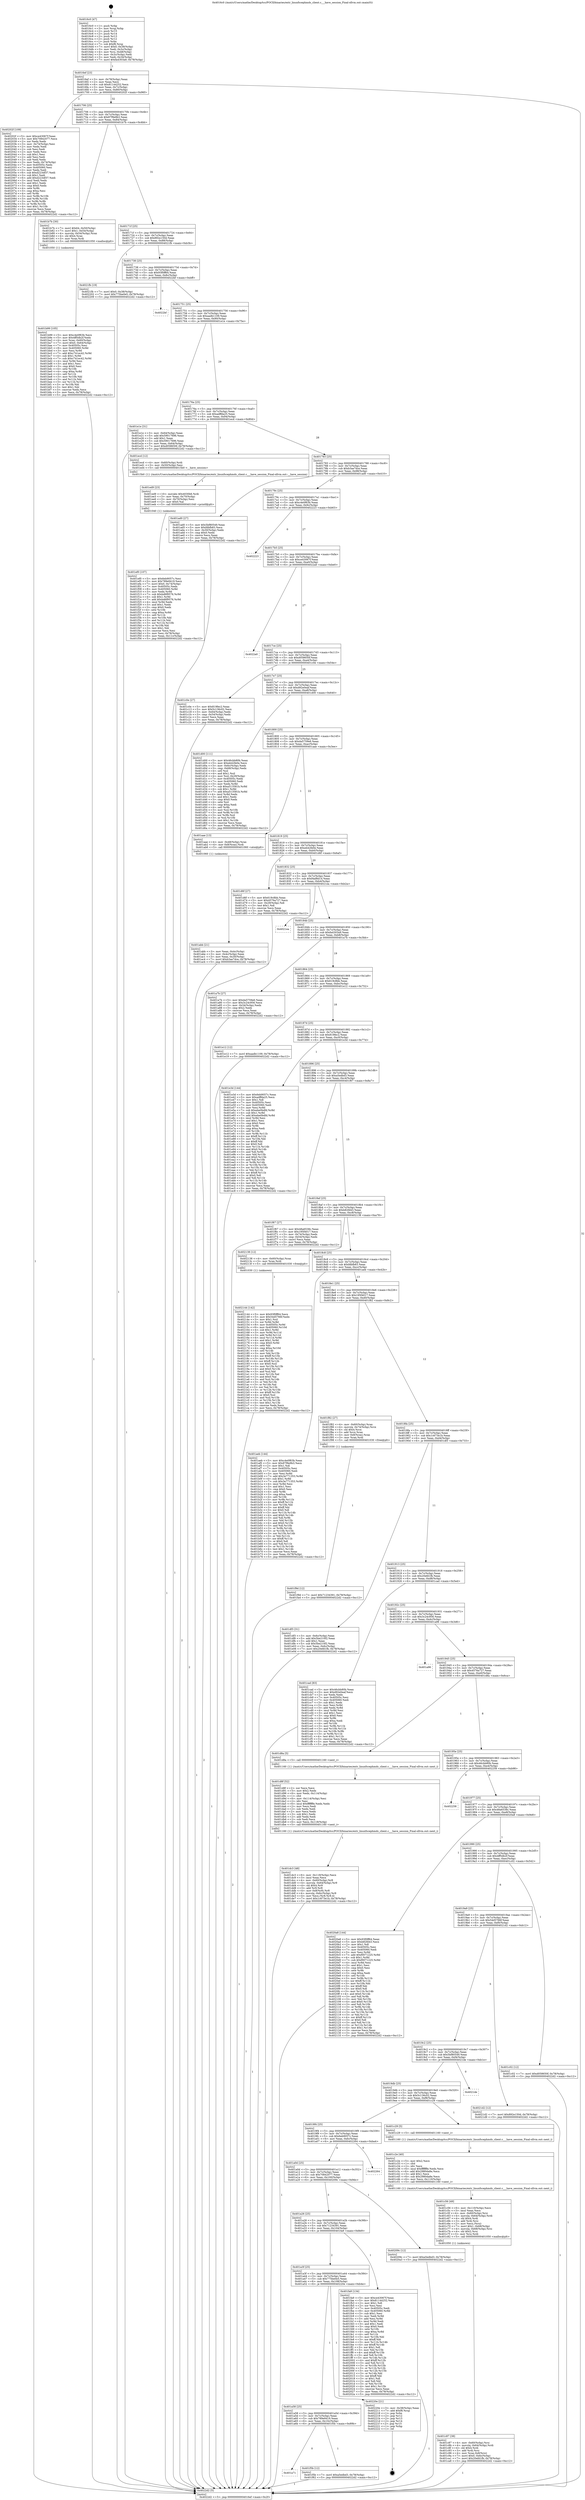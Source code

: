 digraph "0x4016c0" {
  label = "0x4016c0 (/mnt/c/Users/mathe/Desktop/tcc/POCII/binaries/extr_linuxfscephmds_client.c___have_session_Final-ollvm.out::main(0))"
  labelloc = "t"
  node[shape=record]

  Entry [label="",width=0.3,height=0.3,shape=circle,fillcolor=black,style=filled]
  "0x4016ef" [label="{
     0x4016ef [23]\l
     | [instrs]\l
     &nbsp;&nbsp;0x4016ef \<+3\>: mov -0x78(%rbp),%eax\l
     &nbsp;&nbsp;0x4016f2 \<+2\>: mov %eax,%ecx\l
     &nbsp;&nbsp;0x4016f4 \<+6\>: sub $0x81144252,%ecx\l
     &nbsp;&nbsp;0x4016fa \<+3\>: mov %eax,-0x7c(%rbp)\l
     &nbsp;&nbsp;0x4016fd \<+3\>: mov %ecx,-0x80(%rbp)\l
     &nbsp;&nbsp;0x401700 \<+6\>: je 000000000040202f \<main+0x96f\>\l
  }"]
  "0x40202f" [label="{
     0x40202f [109]\l
     | [instrs]\l
     &nbsp;&nbsp;0x40202f \<+5\>: mov $0xce43067f,%eax\l
     &nbsp;&nbsp;0x402034 \<+5\>: mov $0x70842077,%ecx\l
     &nbsp;&nbsp;0x402039 \<+2\>: xor %edx,%edx\l
     &nbsp;&nbsp;0x40203b \<+3\>: mov -0x74(%rbp),%esi\l
     &nbsp;&nbsp;0x40203e \<+2\>: mov %edx,%edi\l
     &nbsp;&nbsp;0x402040 \<+2\>: sub %esi,%edi\l
     &nbsp;&nbsp;0x402042 \<+2\>: mov %edx,%esi\l
     &nbsp;&nbsp;0x402044 \<+3\>: sub $0x1,%esi\l
     &nbsp;&nbsp;0x402047 \<+2\>: add %esi,%edi\l
     &nbsp;&nbsp;0x402049 \<+2\>: sub %edi,%edx\l
     &nbsp;&nbsp;0x40204b \<+3\>: mov %edx,-0x74(%rbp)\l
     &nbsp;&nbsp;0x40204e \<+7\>: mov 0x40505c,%edx\l
     &nbsp;&nbsp;0x402055 \<+7\>: mov 0x405060,%esi\l
     &nbsp;&nbsp;0x40205c \<+2\>: mov %edx,%edi\l
     &nbsp;&nbsp;0x40205e \<+6\>: sub $0xd223df37,%edi\l
     &nbsp;&nbsp;0x402064 \<+3\>: sub $0x1,%edi\l
     &nbsp;&nbsp;0x402067 \<+6\>: add $0xd223df37,%edi\l
     &nbsp;&nbsp;0x40206d \<+3\>: imul %edi,%edx\l
     &nbsp;&nbsp;0x402070 \<+3\>: and $0x1,%edx\l
     &nbsp;&nbsp;0x402073 \<+3\>: cmp $0x0,%edx\l
     &nbsp;&nbsp;0x402076 \<+4\>: sete %r8b\l
     &nbsp;&nbsp;0x40207a \<+3\>: cmp $0xa,%esi\l
     &nbsp;&nbsp;0x40207d \<+4\>: setl %r9b\l
     &nbsp;&nbsp;0x402081 \<+3\>: mov %r8b,%r10b\l
     &nbsp;&nbsp;0x402084 \<+3\>: and %r9b,%r10b\l
     &nbsp;&nbsp;0x402087 \<+3\>: xor %r9b,%r8b\l
     &nbsp;&nbsp;0x40208a \<+3\>: or %r8b,%r10b\l
     &nbsp;&nbsp;0x40208d \<+4\>: test $0x1,%r10b\l
     &nbsp;&nbsp;0x402091 \<+3\>: cmovne %ecx,%eax\l
     &nbsp;&nbsp;0x402094 \<+3\>: mov %eax,-0x78(%rbp)\l
     &nbsp;&nbsp;0x402097 \<+5\>: jmp 00000000004022d2 \<main+0xc12\>\l
  }"]
  "0x401706" [label="{
     0x401706 [25]\l
     | [instrs]\l
     &nbsp;&nbsp;0x401706 \<+5\>: jmp 000000000040170b \<main+0x4b\>\l
     &nbsp;&nbsp;0x40170b \<+3\>: mov -0x7c(%rbp),%eax\l
     &nbsp;&nbsp;0x40170e \<+5\>: sub $0x87f9e9b3,%eax\l
     &nbsp;&nbsp;0x401713 \<+6\>: mov %eax,-0x84(%rbp)\l
     &nbsp;&nbsp;0x401719 \<+6\>: je 0000000000401b7b \<main+0x4bb\>\l
  }"]
  Exit [label="",width=0.3,height=0.3,shape=circle,fillcolor=black,style=filled,peripheries=2]
  "0x401b7b" [label="{
     0x401b7b [30]\l
     | [instrs]\l
     &nbsp;&nbsp;0x401b7b \<+7\>: movl $0x64,-0x50(%rbp)\l
     &nbsp;&nbsp;0x401b82 \<+7\>: movl $0x1,-0x54(%rbp)\l
     &nbsp;&nbsp;0x401b89 \<+4\>: movslq -0x54(%rbp),%rax\l
     &nbsp;&nbsp;0x401b8d \<+4\>: shl $0x4,%rax\l
     &nbsp;&nbsp;0x401b91 \<+3\>: mov %rax,%rdi\l
     &nbsp;&nbsp;0x401b94 \<+5\>: call 0000000000401050 \<malloc@plt\>\l
     | [calls]\l
     &nbsp;&nbsp;0x401050 \{1\} (unknown)\l
  }"]
  "0x40171f" [label="{
     0x40171f [25]\l
     | [instrs]\l
     &nbsp;&nbsp;0x40171f \<+5\>: jmp 0000000000401724 \<main+0x64\>\l
     &nbsp;&nbsp;0x401724 \<+3\>: mov -0x7c(%rbp),%eax\l
     &nbsp;&nbsp;0x401727 \<+5\>: sub $0x892e150d,%eax\l
     &nbsp;&nbsp;0x40172c \<+6\>: mov %eax,-0x88(%rbp)\l
     &nbsp;&nbsp;0x401732 \<+6\>: je 00000000004021fb \<main+0xb3b\>\l
  }"]
  "0x402144" [label="{
     0x402144 [142]\l
     | [instrs]\l
     &nbsp;&nbsp;0x402144 \<+5\>: mov $0x93f0ff64,%ecx\l
     &nbsp;&nbsp;0x402149 \<+5\>: mov $0x54d5766f,%edx\l
     &nbsp;&nbsp;0x40214e \<+3\>: mov $0x1,%sil\l
     &nbsp;&nbsp;0x402151 \<+3\>: xor %r8d,%r8d\l
     &nbsp;&nbsp;0x402154 \<+8\>: mov 0x40505c,%r9d\l
     &nbsp;&nbsp;0x40215c \<+8\>: mov 0x405060,%r10d\l
     &nbsp;&nbsp;0x402164 \<+4\>: sub $0x1,%r8d\l
     &nbsp;&nbsp;0x402168 \<+3\>: mov %r9d,%r11d\l
     &nbsp;&nbsp;0x40216b \<+3\>: add %r8d,%r11d\l
     &nbsp;&nbsp;0x40216e \<+4\>: imul %r11d,%r9d\l
     &nbsp;&nbsp;0x402172 \<+4\>: and $0x1,%r9d\l
     &nbsp;&nbsp;0x402176 \<+4\>: cmp $0x0,%r9d\l
     &nbsp;&nbsp;0x40217a \<+3\>: sete %bl\l
     &nbsp;&nbsp;0x40217d \<+4\>: cmp $0xa,%r10d\l
     &nbsp;&nbsp;0x402181 \<+4\>: setl %r14b\l
     &nbsp;&nbsp;0x402185 \<+3\>: mov %bl,%r15b\l
     &nbsp;&nbsp;0x402188 \<+4\>: xor $0xff,%r15b\l
     &nbsp;&nbsp;0x40218c \<+3\>: mov %r14b,%r12b\l
     &nbsp;&nbsp;0x40218f \<+4\>: xor $0xff,%r12b\l
     &nbsp;&nbsp;0x402193 \<+4\>: xor $0x0,%sil\l
     &nbsp;&nbsp;0x402197 \<+3\>: mov %r15b,%r13b\l
     &nbsp;&nbsp;0x40219a \<+4\>: and $0x0,%r13b\l
     &nbsp;&nbsp;0x40219e \<+3\>: and %sil,%bl\l
     &nbsp;&nbsp;0x4021a1 \<+3\>: mov %r12b,%al\l
     &nbsp;&nbsp;0x4021a4 \<+2\>: and $0x0,%al\l
     &nbsp;&nbsp;0x4021a6 \<+3\>: and %sil,%r14b\l
     &nbsp;&nbsp;0x4021a9 \<+3\>: or %bl,%r13b\l
     &nbsp;&nbsp;0x4021ac \<+3\>: or %r14b,%al\l
     &nbsp;&nbsp;0x4021af \<+3\>: xor %al,%r13b\l
     &nbsp;&nbsp;0x4021b2 \<+3\>: or %r12b,%r15b\l
     &nbsp;&nbsp;0x4021b5 \<+4\>: xor $0xff,%r15b\l
     &nbsp;&nbsp;0x4021b9 \<+4\>: or $0x0,%sil\l
     &nbsp;&nbsp;0x4021bd \<+3\>: and %sil,%r15b\l
     &nbsp;&nbsp;0x4021c0 \<+3\>: or %r15b,%r13b\l
     &nbsp;&nbsp;0x4021c3 \<+4\>: test $0x1,%r13b\l
     &nbsp;&nbsp;0x4021c7 \<+3\>: cmovne %edx,%ecx\l
     &nbsp;&nbsp;0x4021ca \<+3\>: mov %ecx,-0x78(%rbp)\l
     &nbsp;&nbsp;0x4021cd \<+5\>: jmp 00000000004022d2 \<main+0xc12\>\l
  }"]
  "0x4021fb" [label="{
     0x4021fb [19]\l
     | [instrs]\l
     &nbsp;&nbsp;0x4021fb \<+7\>: movl $0x0,-0x38(%rbp)\l
     &nbsp;&nbsp;0x402202 \<+7\>: movl $0x775be0e5,-0x78(%rbp)\l
     &nbsp;&nbsp;0x402209 \<+5\>: jmp 00000000004022d2 \<main+0xc12\>\l
  }"]
  "0x401738" [label="{
     0x401738 [25]\l
     | [instrs]\l
     &nbsp;&nbsp;0x401738 \<+5\>: jmp 000000000040173d \<main+0x7d\>\l
     &nbsp;&nbsp;0x40173d \<+3\>: mov -0x7c(%rbp),%eax\l
     &nbsp;&nbsp;0x401740 \<+5\>: sub $0x93f0ff64,%eax\l
     &nbsp;&nbsp;0x401745 \<+6\>: mov %eax,-0x8c(%rbp)\l
     &nbsp;&nbsp;0x40174b \<+6\>: je 00000000004022bf \<main+0xbff\>\l
  }"]
  "0x401f9d" [label="{
     0x401f9d [12]\l
     | [instrs]\l
     &nbsp;&nbsp;0x401f9d \<+7\>: movl $0x71234391,-0x78(%rbp)\l
     &nbsp;&nbsp;0x401fa4 \<+5\>: jmp 00000000004022d2 \<main+0xc12\>\l
  }"]
  "0x4022bf" [label="{
     0x4022bf\l
  }", style=dashed]
  "0x401751" [label="{
     0x401751 [25]\l
     | [instrs]\l
     &nbsp;&nbsp;0x401751 \<+5\>: jmp 0000000000401756 \<main+0x96\>\l
     &nbsp;&nbsp;0x401756 \<+3\>: mov -0x7c(%rbp),%eax\l
     &nbsp;&nbsp;0x401759 \<+5\>: sub $0xaadb1109,%eax\l
     &nbsp;&nbsp;0x40175e \<+6\>: mov %eax,-0x90(%rbp)\l
     &nbsp;&nbsp;0x401764 \<+6\>: je 0000000000401e1e \<main+0x75e\>\l
  }"]
  "0x401a71" [label="{
     0x401a71\l
  }", style=dashed]
  "0x401e1e" [label="{
     0x401e1e [31]\l
     | [instrs]\l
     &nbsp;&nbsp;0x401e1e \<+3\>: mov -0x64(%rbp),%eax\l
     &nbsp;&nbsp;0x401e21 \<+5\>: add $0x59017696,%eax\l
     &nbsp;&nbsp;0x401e26 \<+3\>: add $0x1,%eax\l
     &nbsp;&nbsp;0x401e29 \<+5\>: sub $0x59017696,%eax\l
     &nbsp;&nbsp;0x401e2e \<+3\>: mov %eax,-0x64(%rbp)\l
     &nbsp;&nbsp;0x401e31 \<+7\>: movl $0xd058650f,-0x78(%rbp)\l
     &nbsp;&nbsp;0x401e38 \<+5\>: jmp 00000000004022d2 \<main+0xc12\>\l
  }"]
  "0x40176a" [label="{
     0x40176a [25]\l
     | [instrs]\l
     &nbsp;&nbsp;0x40176a \<+5\>: jmp 000000000040176f \<main+0xaf\>\l
     &nbsp;&nbsp;0x40176f \<+3\>: mov -0x7c(%rbp),%eax\l
     &nbsp;&nbsp;0x401772 \<+5\>: sub $0xadffda25,%eax\l
     &nbsp;&nbsp;0x401777 \<+6\>: mov %eax,-0x94(%rbp)\l
     &nbsp;&nbsp;0x40177d \<+6\>: je 0000000000401ecd \<main+0x80d\>\l
  }"]
  "0x401f5b" [label="{
     0x401f5b [12]\l
     | [instrs]\l
     &nbsp;&nbsp;0x401f5b \<+7\>: movl $0xa5edbd3,-0x78(%rbp)\l
     &nbsp;&nbsp;0x401f62 \<+5\>: jmp 00000000004022d2 \<main+0xc12\>\l
  }"]
  "0x401ecd" [label="{
     0x401ecd [12]\l
     | [instrs]\l
     &nbsp;&nbsp;0x401ecd \<+4\>: mov -0x60(%rbp),%rdi\l
     &nbsp;&nbsp;0x401ed1 \<+3\>: mov -0x50(%rbp),%esi\l
     &nbsp;&nbsp;0x401ed4 \<+5\>: call 00000000004015b0 \<__have_session\>\l
     | [calls]\l
     &nbsp;&nbsp;0x4015b0 \{1\} (/mnt/c/Users/mathe/Desktop/tcc/POCII/binaries/extr_linuxfscephmds_client.c___have_session_Final-ollvm.out::__have_session)\l
  }"]
  "0x401783" [label="{
     0x401783 [25]\l
     | [instrs]\l
     &nbsp;&nbsp;0x401783 \<+5\>: jmp 0000000000401788 \<main+0xc8\>\l
     &nbsp;&nbsp;0x401788 \<+3\>: mov -0x7c(%rbp),%eax\l
     &nbsp;&nbsp;0x40178b \<+5\>: sub $0xb3ae7dce,%eax\l
     &nbsp;&nbsp;0x401790 \<+6\>: mov %eax,-0x98(%rbp)\l
     &nbsp;&nbsp;0x401796 \<+6\>: je 0000000000401ad0 \<main+0x410\>\l
  }"]
  "0x401a58" [label="{
     0x401a58 [25]\l
     | [instrs]\l
     &nbsp;&nbsp;0x401a58 \<+5\>: jmp 0000000000401a5d \<main+0x39d\>\l
     &nbsp;&nbsp;0x401a5d \<+3\>: mov -0x7c(%rbp),%eax\l
     &nbsp;&nbsp;0x401a60 \<+5\>: sub $0x789e9419,%eax\l
     &nbsp;&nbsp;0x401a65 \<+6\>: mov %eax,-0x10c(%rbp)\l
     &nbsp;&nbsp;0x401a6b \<+6\>: je 0000000000401f5b \<main+0x89b\>\l
  }"]
  "0x401ad0" [label="{
     0x401ad0 [27]\l
     | [instrs]\l
     &nbsp;&nbsp;0x401ad0 \<+5\>: mov $0x5bf80549,%eax\l
     &nbsp;&nbsp;0x401ad5 \<+5\>: mov $0xfdbfb83,%ecx\l
     &nbsp;&nbsp;0x401ada \<+3\>: mov -0x30(%rbp),%edx\l
     &nbsp;&nbsp;0x401add \<+3\>: cmp $0x0,%edx\l
     &nbsp;&nbsp;0x401ae0 \<+3\>: cmove %ecx,%eax\l
     &nbsp;&nbsp;0x401ae3 \<+3\>: mov %eax,-0x78(%rbp)\l
     &nbsp;&nbsp;0x401ae6 \<+5\>: jmp 00000000004022d2 \<main+0xc12\>\l
  }"]
  "0x40179c" [label="{
     0x40179c [25]\l
     | [instrs]\l
     &nbsp;&nbsp;0x40179c \<+5\>: jmp 00000000004017a1 \<main+0xe1\>\l
     &nbsp;&nbsp;0x4017a1 \<+3\>: mov -0x7c(%rbp),%eax\l
     &nbsp;&nbsp;0x4017a4 \<+5\>: sub $0xc4e0f63b,%eax\l
     &nbsp;&nbsp;0x4017a9 \<+6\>: mov %eax,-0x9c(%rbp)\l
     &nbsp;&nbsp;0x4017af \<+6\>: je 0000000000402223 \<main+0xb63\>\l
  }"]
  "0x40220e" [label="{
     0x40220e [21]\l
     | [instrs]\l
     &nbsp;&nbsp;0x40220e \<+3\>: mov -0x38(%rbp),%eax\l
     &nbsp;&nbsp;0x402211 \<+7\>: add $0xf8,%rsp\l
     &nbsp;&nbsp;0x402218 \<+1\>: pop %rbx\l
     &nbsp;&nbsp;0x402219 \<+2\>: pop %r12\l
     &nbsp;&nbsp;0x40221b \<+2\>: pop %r13\l
     &nbsp;&nbsp;0x40221d \<+2\>: pop %r14\l
     &nbsp;&nbsp;0x40221f \<+2\>: pop %r15\l
     &nbsp;&nbsp;0x402221 \<+1\>: pop %rbp\l
     &nbsp;&nbsp;0x402222 \<+1\>: ret\l
  }"]
  "0x402223" [label="{
     0x402223\l
  }", style=dashed]
  "0x4017b5" [label="{
     0x4017b5 [25]\l
     | [instrs]\l
     &nbsp;&nbsp;0x4017b5 \<+5\>: jmp 00000000004017ba \<main+0xfa\>\l
     &nbsp;&nbsp;0x4017ba \<+3\>: mov -0x7c(%rbp),%eax\l
     &nbsp;&nbsp;0x4017bd \<+5\>: sub $0xce43067f,%eax\l
     &nbsp;&nbsp;0x4017c2 \<+6\>: mov %eax,-0xa0(%rbp)\l
     &nbsp;&nbsp;0x4017c8 \<+6\>: je 00000000004022a0 \<main+0xbe0\>\l
  }"]
  "0x401a3f" [label="{
     0x401a3f [25]\l
     | [instrs]\l
     &nbsp;&nbsp;0x401a3f \<+5\>: jmp 0000000000401a44 \<main+0x384\>\l
     &nbsp;&nbsp;0x401a44 \<+3\>: mov -0x7c(%rbp),%eax\l
     &nbsp;&nbsp;0x401a47 \<+5\>: sub $0x775be0e5,%eax\l
     &nbsp;&nbsp;0x401a4c \<+6\>: mov %eax,-0x108(%rbp)\l
     &nbsp;&nbsp;0x401a52 \<+6\>: je 000000000040220e \<main+0xb4e\>\l
  }"]
  "0x4022a0" [label="{
     0x4022a0\l
  }", style=dashed]
  "0x4017ce" [label="{
     0x4017ce [25]\l
     | [instrs]\l
     &nbsp;&nbsp;0x4017ce \<+5\>: jmp 00000000004017d3 \<main+0x113\>\l
     &nbsp;&nbsp;0x4017d3 \<+3\>: mov -0x7c(%rbp),%eax\l
     &nbsp;&nbsp;0x4017d6 \<+5\>: sub $0xd058650f,%eax\l
     &nbsp;&nbsp;0x4017db \<+6\>: mov %eax,-0xa4(%rbp)\l
     &nbsp;&nbsp;0x4017e1 \<+6\>: je 0000000000401c0e \<main+0x54e\>\l
  }"]
  "0x401fa9" [label="{
     0x401fa9 [134]\l
     | [instrs]\l
     &nbsp;&nbsp;0x401fa9 \<+5\>: mov $0xce43067f,%eax\l
     &nbsp;&nbsp;0x401fae \<+5\>: mov $0x81144252,%ecx\l
     &nbsp;&nbsp;0x401fb3 \<+2\>: mov $0x1,%dl\l
     &nbsp;&nbsp;0x401fb5 \<+2\>: xor %esi,%esi\l
     &nbsp;&nbsp;0x401fb7 \<+7\>: mov 0x40505c,%edi\l
     &nbsp;&nbsp;0x401fbe \<+8\>: mov 0x405060,%r8d\l
     &nbsp;&nbsp;0x401fc6 \<+3\>: sub $0x1,%esi\l
     &nbsp;&nbsp;0x401fc9 \<+3\>: mov %edi,%r9d\l
     &nbsp;&nbsp;0x401fcc \<+3\>: add %esi,%r9d\l
     &nbsp;&nbsp;0x401fcf \<+4\>: imul %r9d,%edi\l
     &nbsp;&nbsp;0x401fd3 \<+3\>: and $0x1,%edi\l
     &nbsp;&nbsp;0x401fd6 \<+3\>: cmp $0x0,%edi\l
     &nbsp;&nbsp;0x401fd9 \<+4\>: sete %r10b\l
     &nbsp;&nbsp;0x401fdd \<+4\>: cmp $0xa,%r8d\l
     &nbsp;&nbsp;0x401fe1 \<+4\>: setl %r11b\l
     &nbsp;&nbsp;0x401fe5 \<+3\>: mov %r10b,%bl\l
     &nbsp;&nbsp;0x401fe8 \<+3\>: xor $0xff,%bl\l
     &nbsp;&nbsp;0x401feb \<+3\>: mov %r11b,%r14b\l
     &nbsp;&nbsp;0x401fee \<+4\>: xor $0xff,%r14b\l
     &nbsp;&nbsp;0x401ff2 \<+3\>: xor $0x1,%dl\l
     &nbsp;&nbsp;0x401ff5 \<+3\>: mov %bl,%r15b\l
     &nbsp;&nbsp;0x401ff8 \<+4\>: and $0xff,%r15b\l
     &nbsp;&nbsp;0x401ffc \<+3\>: and %dl,%r10b\l
     &nbsp;&nbsp;0x401fff \<+3\>: mov %r14b,%r12b\l
     &nbsp;&nbsp;0x402002 \<+4\>: and $0xff,%r12b\l
     &nbsp;&nbsp;0x402006 \<+3\>: and %dl,%r11b\l
     &nbsp;&nbsp;0x402009 \<+3\>: or %r10b,%r15b\l
     &nbsp;&nbsp;0x40200c \<+3\>: or %r11b,%r12b\l
     &nbsp;&nbsp;0x40200f \<+3\>: xor %r12b,%r15b\l
     &nbsp;&nbsp;0x402012 \<+3\>: or %r14b,%bl\l
     &nbsp;&nbsp;0x402015 \<+3\>: xor $0xff,%bl\l
     &nbsp;&nbsp;0x402018 \<+3\>: or $0x1,%dl\l
     &nbsp;&nbsp;0x40201b \<+2\>: and %dl,%bl\l
     &nbsp;&nbsp;0x40201d \<+3\>: or %bl,%r15b\l
     &nbsp;&nbsp;0x402020 \<+4\>: test $0x1,%r15b\l
     &nbsp;&nbsp;0x402024 \<+3\>: cmovne %ecx,%eax\l
     &nbsp;&nbsp;0x402027 \<+3\>: mov %eax,-0x78(%rbp)\l
     &nbsp;&nbsp;0x40202a \<+5\>: jmp 00000000004022d2 \<main+0xc12\>\l
  }"]
  "0x401c0e" [label="{
     0x401c0e [27]\l
     | [instrs]\l
     &nbsp;&nbsp;0x401c0e \<+5\>: mov $0x819fec2,%eax\l
     &nbsp;&nbsp;0x401c13 \<+5\>: mov $0x5c136c02,%ecx\l
     &nbsp;&nbsp;0x401c18 \<+3\>: mov -0x64(%rbp),%edx\l
     &nbsp;&nbsp;0x401c1b \<+3\>: cmp -0x54(%rbp),%edx\l
     &nbsp;&nbsp;0x401c1e \<+3\>: cmovl %ecx,%eax\l
     &nbsp;&nbsp;0x401c21 \<+3\>: mov %eax,-0x78(%rbp)\l
     &nbsp;&nbsp;0x401c24 \<+5\>: jmp 00000000004022d2 \<main+0xc12\>\l
  }"]
  "0x4017e7" [label="{
     0x4017e7 [25]\l
     | [instrs]\l
     &nbsp;&nbsp;0x4017e7 \<+5\>: jmp 00000000004017ec \<main+0x12c\>\l
     &nbsp;&nbsp;0x4017ec \<+3\>: mov -0x7c(%rbp),%eax\l
     &nbsp;&nbsp;0x4017ef \<+5\>: sub $0xd92e0eaf,%eax\l
     &nbsp;&nbsp;0x4017f4 \<+6\>: mov %eax,-0xa8(%rbp)\l
     &nbsp;&nbsp;0x4017fa \<+6\>: je 0000000000401d00 \<main+0x640\>\l
  }"]
  "0x401a26" [label="{
     0x401a26 [25]\l
     | [instrs]\l
     &nbsp;&nbsp;0x401a26 \<+5\>: jmp 0000000000401a2b \<main+0x36b\>\l
     &nbsp;&nbsp;0x401a2b \<+3\>: mov -0x7c(%rbp),%eax\l
     &nbsp;&nbsp;0x401a2e \<+5\>: sub $0x71234391,%eax\l
     &nbsp;&nbsp;0x401a33 \<+6\>: mov %eax,-0x104(%rbp)\l
     &nbsp;&nbsp;0x401a39 \<+6\>: je 0000000000401fa9 \<main+0x8e9\>\l
  }"]
  "0x401d00" [label="{
     0x401d00 [111]\l
     | [instrs]\l
     &nbsp;&nbsp;0x401d00 \<+5\>: mov $0x46cbb80b,%eax\l
     &nbsp;&nbsp;0x401d05 \<+5\>: mov $0xeb42fe0e,%ecx\l
     &nbsp;&nbsp;0x401d0a \<+3\>: mov -0x6c(%rbp),%edx\l
     &nbsp;&nbsp;0x401d0d \<+3\>: cmp -0x68(%rbp),%edx\l
     &nbsp;&nbsp;0x401d10 \<+4\>: setl %sil\l
     &nbsp;&nbsp;0x401d14 \<+4\>: and $0x1,%sil\l
     &nbsp;&nbsp;0x401d18 \<+4\>: mov %sil,-0x29(%rbp)\l
     &nbsp;&nbsp;0x401d1c \<+7\>: mov 0x40505c,%edx\l
     &nbsp;&nbsp;0x401d23 \<+7\>: mov 0x405060,%edi\l
     &nbsp;&nbsp;0x401d2a \<+3\>: mov %edx,%r8d\l
     &nbsp;&nbsp;0x401d2d \<+7\>: sub $0xa513581b,%r8d\l
     &nbsp;&nbsp;0x401d34 \<+4\>: sub $0x1,%r8d\l
     &nbsp;&nbsp;0x401d38 \<+7\>: add $0xa513581b,%r8d\l
     &nbsp;&nbsp;0x401d3f \<+4\>: imul %r8d,%edx\l
     &nbsp;&nbsp;0x401d43 \<+3\>: and $0x1,%edx\l
     &nbsp;&nbsp;0x401d46 \<+3\>: cmp $0x0,%edx\l
     &nbsp;&nbsp;0x401d49 \<+4\>: sete %sil\l
     &nbsp;&nbsp;0x401d4d \<+3\>: cmp $0xa,%edi\l
     &nbsp;&nbsp;0x401d50 \<+4\>: setl %r9b\l
     &nbsp;&nbsp;0x401d54 \<+3\>: mov %sil,%r10b\l
     &nbsp;&nbsp;0x401d57 \<+3\>: and %r9b,%r10b\l
     &nbsp;&nbsp;0x401d5a \<+3\>: xor %r9b,%sil\l
     &nbsp;&nbsp;0x401d5d \<+3\>: or %sil,%r10b\l
     &nbsp;&nbsp;0x401d60 \<+4\>: test $0x1,%r10b\l
     &nbsp;&nbsp;0x401d64 \<+3\>: cmovne %ecx,%eax\l
     &nbsp;&nbsp;0x401d67 \<+3\>: mov %eax,-0x78(%rbp)\l
     &nbsp;&nbsp;0x401d6a \<+5\>: jmp 00000000004022d2 \<main+0xc12\>\l
  }"]
  "0x401800" [label="{
     0x401800 [25]\l
     | [instrs]\l
     &nbsp;&nbsp;0x401800 \<+5\>: jmp 0000000000401805 \<main+0x145\>\l
     &nbsp;&nbsp;0x401805 \<+3\>: mov -0x7c(%rbp),%eax\l
     &nbsp;&nbsp;0x401808 \<+5\>: sub $0xda5759e6,%eax\l
     &nbsp;&nbsp;0x40180d \<+6\>: mov %eax,-0xac(%rbp)\l
     &nbsp;&nbsp;0x401813 \<+6\>: je 0000000000401aae \<main+0x3ee\>\l
  }"]
  "0x40209c" [label="{
     0x40209c [12]\l
     | [instrs]\l
     &nbsp;&nbsp;0x40209c \<+7\>: movl $0xa5edbd3,-0x78(%rbp)\l
     &nbsp;&nbsp;0x4020a3 \<+5\>: jmp 00000000004022d2 \<main+0xc12\>\l
  }"]
  "0x401aae" [label="{
     0x401aae [13]\l
     | [instrs]\l
     &nbsp;&nbsp;0x401aae \<+4\>: mov -0x48(%rbp),%rax\l
     &nbsp;&nbsp;0x401ab2 \<+4\>: mov 0x8(%rax),%rdi\l
     &nbsp;&nbsp;0x401ab6 \<+5\>: call 0000000000401060 \<atoi@plt\>\l
     | [calls]\l
     &nbsp;&nbsp;0x401060 \{1\} (unknown)\l
  }"]
  "0x401819" [label="{
     0x401819 [25]\l
     | [instrs]\l
     &nbsp;&nbsp;0x401819 \<+5\>: jmp 000000000040181e \<main+0x15e\>\l
     &nbsp;&nbsp;0x40181e \<+3\>: mov -0x7c(%rbp),%eax\l
     &nbsp;&nbsp;0x401821 \<+5\>: sub $0xeb42fe0e,%eax\l
     &nbsp;&nbsp;0x401826 \<+6\>: mov %eax,-0xb0(%rbp)\l
     &nbsp;&nbsp;0x40182c \<+6\>: je 0000000000401d6f \<main+0x6af\>\l
  }"]
  "0x401a0d" [label="{
     0x401a0d [25]\l
     | [instrs]\l
     &nbsp;&nbsp;0x401a0d \<+5\>: jmp 0000000000401a12 \<main+0x352\>\l
     &nbsp;&nbsp;0x401a12 \<+3\>: mov -0x7c(%rbp),%eax\l
     &nbsp;&nbsp;0x401a15 \<+5\>: sub $0x70842077,%eax\l
     &nbsp;&nbsp;0x401a1a \<+6\>: mov %eax,-0x100(%rbp)\l
     &nbsp;&nbsp;0x401a20 \<+6\>: je 000000000040209c \<main+0x9dc\>\l
  }"]
  "0x401d6f" [label="{
     0x401d6f [27]\l
     | [instrs]\l
     &nbsp;&nbsp;0x401d6f \<+5\>: mov $0x619c8bb,%eax\l
     &nbsp;&nbsp;0x401d74 \<+5\>: mov $0x4576a727,%ecx\l
     &nbsp;&nbsp;0x401d79 \<+3\>: mov -0x29(%rbp),%dl\l
     &nbsp;&nbsp;0x401d7c \<+3\>: test $0x1,%dl\l
     &nbsp;&nbsp;0x401d7f \<+3\>: cmovne %ecx,%eax\l
     &nbsp;&nbsp;0x401d82 \<+3\>: mov %eax,-0x78(%rbp)\l
     &nbsp;&nbsp;0x401d85 \<+5\>: jmp 00000000004022d2 \<main+0xc12\>\l
  }"]
  "0x401832" [label="{
     0x401832 [25]\l
     | [instrs]\l
     &nbsp;&nbsp;0x401832 \<+5\>: jmp 0000000000401837 \<main+0x177\>\l
     &nbsp;&nbsp;0x401837 \<+3\>: mov -0x7c(%rbp),%eax\l
     &nbsp;&nbsp;0x40183a \<+5\>: sub $0xf4af8d14,%eax\l
     &nbsp;&nbsp;0x40183f \<+6\>: mov %eax,-0xb4(%rbp)\l
     &nbsp;&nbsp;0x401845 \<+6\>: je 00000000004021ea \<main+0xb2a\>\l
  }"]
  "0x402264" [label="{
     0x402264\l
  }", style=dashed]
  "0x4021ea" [label="{
     0x4021ea\l
  }", style=dashed]
  "0x40184b" [label="{
     0x40184b [25]\l
     | [instrs]\l
     &nbsp;&nbsp;0x40184b \<+5\>: jmp 0000000000401850 \<main+0x190\>\l
     &nbsp;&nbsp;0x401850 \<+3\>: mov -0x7c(%rbp),%eax\l
     &nbsp;&nbsp;0x401853 \<+5\>: sub $0xfa4303a9,%eax\l
     &nbsp;&nbsp;0x401858 \<+6\>: mov %eax,-0xb8(%rbp)\l
     &nbsp;&nbsp;0x40185e \<+6\>: je 0000000000401a7b \<main+0x3bb\>\l
  }"]
  "0x401ef0" [label="{
     0x401ef0 [107]\l
     | [instrs]\l
     &nbsp;&nbsp;0x401ef0 \<+5\>: mov $0x6eb9057c,%esi\l
     &nbsp;&nbsp;0x401ef5 \<+5\>: mov $0x789e9419,%ecx\l
     &nbsp;&nbsp;0x401efa \<+7\>: movl $0x0,-0x74(%rbp)\l
     &nbsp;&nbsp;0x401f01 \<+7\>: mov 0x40505c,%edx\l
     &nbsp;&nbsp;0x401f08 \<+8\>: mov 0x405060,%r8d\l
     &nbsp;&nbsp;0x401f10 \<+3\>: mov %edx,%r9d\l
     &nbsp;&nbsp;0x401f13 \<+7\>: sub $0xbd6f9576,%r9d\l
     &nbsp;&nbsp;0x401f1a \<+4\>: sub $0x1,%r9d\l
     &nbsp;&nbsp;0x401f1e \<+7\>: add $0xbd6f9576,%r9d\l
     &nbsp;&nbsp;0x401f25 \<+4\>: imul %r9d,%edx\l
     &nbsp;&nbsp;0x401f29 \<+3\>: and $0x1,%edx\l
     &nbsp;&nbsp;0x401f2c \<+3\>: cmp $0x0,%edx\l
     &nbsp;&nbsp;0x401f2f \<+4\>: sete %r10b\l
     &nbsp;&nbsp;0x401f33 \<+4\>: cmp $0xa,%r8d\l
     &nbsp;&nbsp;0x401f37 \<+4\>: setl %r11b\l
     &nbsp;&nbsp;0x401f3b \<+3\>: mov %r10b,%bl\l
     &nbsp;&nbsp;0x401f3e \<+3\>: and %r11b,%bl\l
     &nbsp;&nbsp;0x401f41 \<+3\>: xor %r11b,%r10b\l
     &nbsp;&nbsp;0x401f44 \<+3\>: or %r10b,%bl\l
     &nbsp;&nbsp;0x401f47 \<+3\>: test $0x1,%bl\l
     &nbsp;&nbsp;0x401f4a \<+3\>: cmovne %ecx,%esi\l
     &nbsp;&nbsp;0x401f4d \<+3\>: mov %esi,-0x78(%rbp)\l
     &nbsp;&nbsp;0x401f50 \<+6\>: mov %eax,-0x11c(%rbp)\l
     &nbsp;&nbsp;0x401f56 \<+5\>: jmp 00000000004022d2 \<main+0xc12\>\l
  }"]
  "0x401a7b" [label="{
     0x401a7b [27]\l
     | [instrs]\l
     &nbsp;&nbsp;0x401a7b \<+5\>: mov $0xda5759e6,%eax\l
     &nbsp;&nbsp;0x401a80 \<+5\>: mov $0x3c24c956,%ecx\l
     &nbsp;&nbsp;0x401a85 \<+3\>: mov -0x34(%rbp),%edx\l
     &nbsp;&nbsp;0x401a88 \<+3\>: cmp $0x2,%edx\l
     &nbsp;&nbsp;0x401a8b \<+3\>: cmovne %ecx,%eax\l
     &nbsp;&nbsp;0x401a8e \<+3\>: mov %eax,-0x78(%rbp)\l
     &nbsp;&nbsp;0x401a91 \<+5\>: jmp 00000000004022d2 \<main+0xc12\>\l
  }"]
  "0x401864" [label="{
     0x401864 [25]\l
     | [instrs]\l
     &nbsp;&nbsp;0x401864 \<+5\>: jmp 0000000000401869 \<main+0x1a9\>\l
     &nbsp;&nbsp;0x401869 \<+3\>: mov -0x7c(%rbp),%eax\l
     &nbsp;&nbsp;0x40186c \<+5\>: sub $0x619c8bb,%eax\l
     &nbsp;&nbsp;0x401871 \<+6\>: mov %eax,-0xbc(%rbp)\l
     &nbsp;&nbsp;0x401877 \<+6\>: je 0000000000401e12 \<main+0x752\>\l
  }"]
  "0x4022d2" [label="{
     0x4022d2 [5]\l
     | [instrs]\l
     &nbsp;&nbsp;0x4022d2 \<+5\>: jmp 00000000004016ef \<main+0x2f\>\l
  }"]
  "0x4016c0" [label="{
     0x4016c0 [47]\l
     | [instrs]\l
     &nbsp;&nbsp;0x4016c0 \<+1\>: push %rbp\l
     &nbsp;&nbsp;0x4016c1 \<+3\>: mov %rsp,%rbp\l
     &nbsp;&nbsp;0x4016c4 \<+2\>: push %r15\l
     &nbsp;&nbsp;0x4016c6 \<+2\>: push %r14\l
     &nbsp;&nbsp;0x4016c8 \<+2\>: push %r13\l
     &nbsp;&nbsp;0x4016ca \<+2\>: push %r12\l
     &nbsp;&nbsp;0x4016cc \<+1\>: push %rbx\l
     &nbsp;&nbsp;0x4016cd \<+7\>: sub $0xf8,%rsp\l
     &nbsp;&nbsp;0x4016d4 \<+7\>: movl $0x0,-0x38(%rbp)\l
     &nbsp;&nbsp;0x4016db \<+3\>: mov %edi,-0x3c(%rbp)\l
     &nbsp;&nbsp;0x4016de \<+4\>: mov %rsi,-0x48(%rbp)\l
     &nbsp;&nbsp;0x4016e2 \<+3\>: mov -0x3c(%rbp),%edi\l
     &nbsp;&nbsp;0x4016e5 \<+3\>: mov %edi,-0x34(%rbp)\l
     &nbsp;&nbsp;0x4016e8 \<+7\>: movl $0xfa4303a9,-0x78(%rbp)\l
  }"]
  "0x401abb" [label="{
     0x401abb [21]\l
     | [instrs]\l
     &nbsp;&nbsp;0x401abb \<+3\>: mov %eax,-0x4c(%rbp)\l
     &nbsp;&nbsp;0x401abe \<+3\>: mov -0x4c(%rbp),%eax\l
     &nbsp;&nbsp;0x401ac1 \<+3\>: mov %eax,-0x30(%rbp)\l
     &nbsp;&nbsp;0x401ac4 \<+7\>: movl $0xb3ae7dce,-0x78(%rbp)\l
     &nbsp;&nbsp;0x401acb \<+5\>: jmp 00000000004022d2 \<main+0xc12\>\l
  }"]
  "0x401ed9" [label="{
     0x401ed9 [23]\l
     | [instrs]\l
     &nbsp;&nbsp;0x401ed9 \<+10\>: movabs $0x4030b6,%rdi\l
     &nbsp;&nbsp;0x401ee3 \<+3\>: mov %eax,-0x70(%rbp)\l
     &nbsp;&nbsp;0x401ee6 \<+3\>: mov -0x70(%rbp),%esi\l
     &nbsp;&nbsp;0x401ee9 \<+2\>: mov $0x0,%al\l
     &nbsp;&nbsp;0x401eeb \<+5\>: call 0000000000401040 \<printf@plt\>\l
     | [calls]\l
     &nbsp;&nbsp;0x401040 \{1\} (unknown)\l
  }"]
  "0x401e12" [label="{
     0x401e12 [12]\l
     | [instrs]\l
     &nbsp;&nbsp;0x401e12 \<+7\>: movl $0xaadb1109,-0x78(%rbp)\l
     &nbsp;&nbsp;0x401e19 \<+5\>: jmp 00000000004022d2 \<main+0xc12\>\l
  }"]
  "0x40187d" [label="{
     0x40187d [25]\l
     | [instrs]\l
     &nbsp;&nbsp;0x40187d \<+5\>: jmp 0000000000401882 \<main+0x1c2\>\l
     &nbsp;&nbsp;0x401882 \<+3\>: mov -0x7c(%rbp),%eax\l
     &nbsp;&nbsp;0x401885 \<+5\>: sub $0x819fec2,%eax\l
     &nbsp;&nbsp;0x40188a \<+6\>: mov %eax,-0xc0(%rbp)\l
     &nbsp;&nbsp;0x401890 \<+6\>: je 0000000000401e3d \<main+0x77d\>\l
  }"]
  "0x401dc3" [label="{
     0x401dc3 [48]\l
     | [instrs]\l
     &nbsp;&nbsp;0x401dc3 \<+6\>: mov -0x118(%rbp),%ecx\l
     &nbsp;&nbsp;0x401dc9 \<+3\>: imul %eax,%ecx\l
     &nbsp;&nbsp;0x401dcc \<+4\>: mov -0x60(%rbp),%r8\l
     &nbsp;&nbsp;0x401dd0 \<+4\>: movslq -0x64(%rbp),%r9\l
     &nbsp;&nbsp;0x401dd4 \<+4\>: shl $0x4,%r9\l
     &nbsp;&nbsp;0x401dd8 \<+3\>: add %r9,%r8\l
     &nbsp;&nbsp;0x401ddb \<+4\>: mov 0x8(%r8),%r8\l
     &nbsp;&nbsp;0x401ddf \<+4\>: movslq -0x6c(%rbp),%r9\l
     &nbsp;&nbsp;0x401de3 \<+4\>: mov %ecx,(%r8,%r9,4)\l
     &nbsp;&nbsp;0x401de7 \<+7\>: movl $0x1c673e1b,-0x78(%rbp)\l
     &nbsp;&nbsp;0x401dee \<+5\>: jmp 00000000004022d2 \<main+0xc12\>\l
  }"]
  "0x401e3d" [label="{
     0x401e3d [144]\l
     | [instrs]\l
     &nbsp;&nbsp;0x401e3d \<+5\>: mov $0x6eb9057c,%eax\l
     &nbsp;&nbsp;0x401e42 \<+5\>: mov $0xadffda25,%ecx\l
     &nbsp;&nbsp;0x401e47 \<+2\>: mov $0x1,%dl\l
     &nbsp;&nbsp;0x401e49 \<+7\>: mov 0x40505c,%esi\l
     &nbsp;&nbsp;0x401e50 \<+7\>: mov 0x405060,%edi\l
     &nbsp;&nbsp;0x401e57 \<+3\>: mov %esi,%r8d\l
     &nbsp;&nbsp;0x401e5a \<+7\>: sub $0xebe0bdfd,%r8d\l
     &nbsp;&nbsp;0x401e61 \<+4\>: sub $0x1,%r8d\l
     &nbsp;&nbsp;0x401e65 \<+7\>: add $0xebe0bdfd,%r8d\l
     &nbsp;&nbsp;0x401e6c \<+4\>: imul %r8d,%esi\l
     &nbsp;&nbsp;0x401e70 \<+3\>: and $0x1,%esi\l
     &nbsp;&nbsp;0x401e73 \<+3\>: cmp $0x0,%esi\l
     &nbsp;&nbsp;0x401e76 \<+4\>: sete %r9b\l
     &nbsp;&nbsp;0x401e7a \<+3\>: cmp $0xa,%edi\l
     &nbsp;&nbsp;0x401e7d \<+4\>: setl %r10b\l
     &nbsp;&nbsp;0x401e81 \<+3\>: mov %r9b,%r11b\l
     &nbsp;&nbsp;0x401e84 \<+4\>: xor $0xff,%r11b\l
     &nbsp;&nbsp;0x401e88 \<+3\>: mov %r10b,%bl\l
     &nbsp;&nbsp;0x401e8b \<+3\>: xor $0xff,%bl\l
     &nbsp;&nbsp;0x401e8e \<+3\>: xor $0x0,%dl\l
     &nbsp;&nbsp;0x401e91 \<+3\>: mov %r11b,%r14b\l
     &nbsp;&nbsp;0x401e94 \<+4\>: and $0x0,%r14b\l
     &nbsp;&nbsp;0x401e98 \<+3\>: and %dl,%r9b\l
     &nbsp;&nbsp;0x401e9b \<+3\>: mov %bl,%r15b\l
     &nbsp;&nbsp;0x401e9e \<+4\>: and $0x0,%r15b\l
     &nbsp;&nbsp;0x401ea2 \<+3\>: and %dl,%r10b\l
     &nbsp;&nbsp;0x401ea5 \<+3\>: or %r9b,%r14b\l
     &nbsp;&nbsp;0x401ea8 \<+3\>: or %r10b,%r15b\l
     &nbsp;&nbsp;0x401eab \<+3\>: xor %r15b,%r14b\l
     &nbsp;&nbsp;0x401eae \<+3\>: or %bl,%r11b\l
     &nbsp;&nbsp;0x401eb1 \<+4\>: xor $0xff,%r11b\l
     &nbsp;&nbsp;0x401eb5 \<+3\>: or $0x0,%dl\l
     &nbsp;&nbsp;0x401eb8 \<+3\>: and %dl,%r11b\l
     &nbsp;&nbsp;0x401ebb \<+3\>: or %r11b,%r14b\l
     &nbsp;&nbsp;0x401ebe \<+4\>: test $0x1,%r14b\l
     &nbsp;&nbsp;0x401ec2 \<+3\>: cmovne %ecx,%eax\l
     &nbsp;&nbsp;0x401ec5 \<+3\>: mov %eax,-0x78(%rbp)\l
     &nbsp;&nbsp;0x401ec8 \<+5\>: jmp 00000000004022d2 \<main+0xc12\>\l
  }"]
  "0x401896" [label="{
     0x401896 [25]\l
     | [instrs]\l
     &nbsp;&nbsp;0x401896 \<+5\>: jmp 000000000040189b \<main+0x1db\>\l
     &nbsp;&nbsp;0x40189b \<+3\>: mov -0x7c(%rbp),%eax\l
     &nbsp;&nbsp;0x40189e \<+5\>: sub $0xa5edbd3,%eax\l
     &nbsp;&nbsp;0x4018a3 \<+6\>: mov %eax,-0xc4(%rbp)\l
     &nbsp;&nbsp;0x4018a9 \<+6\>: je 0000000000401f67 \<main+0x8a7\>\l
  }"]
  "0x401d8f" [label="{
     0x401d8f [52]\l
     | [instrs]\l
     &nbsp;&nbsp;0x401d8f \<+2\>: xor %ecx,%ecx\l
     &nbsp;&nbsp;0x401d91 \<+5\>: mov $0x2,%edx\l
     &nbsp;&nbsp;0x401d96 \<+6\>: mov %edx,-0x114(%rbp)\l
     &nbsp;&nbsp;0x401d9c \<+1\>: cltd\l
     &nbsp;&nbsp;0x401d9d \<+6\>: mov -0x114(%rbp),%esi\l
     &nbsp;&nbsp;0x401da3 \<+2\>: idiv %esi\l
     &nbsp;&nbsp;0x401da5 \<+6\>: imul $0xfffffffe,%edx,%edx\l
     &nbsp;&nbsp;0x401dab \<+2\>: mov %ecx,%edi\l
     &nbsp;&nbsp;0x401dad \<+2\>: sub %edx,%edi\l
     &nbsp;&nbsp;0x401daf \<+2\>: mov %ecx,%edx\l
     &nbsp;&nbsp;0x401db1 \<+3\>: sub $0x1,%edx\l
     &nbsp;&nbsp;0x401db4 \<+2\>: add %edx,%edi\l
     &nbsp;&nbsp;0x401db6 \<+2\>: sub %edi,%ecx\l
     &nbsp;&nbsp;0x401db8 \<+6\>: mov %ecx,-0x118(%rbp)\l
     &nbsp;&nbsp;0x401dbe \<+5\>: call 0000000000401160 \<next_i\>\l
     | [calls]\l
     &nbsp;&nbsp;0x401160 \{1\} (/mnt/c/Users/mathe/Desktop/tcc/POCII/binaries/extr_linuxfscephmds_client.c___have_session_Final-ollvm.out::next_i)\l
  }"]
  "0x401f67" [label="{
     0x401f67 [27]\l
     | [instrs]\l
     &nbsp;&nbsp;0x401f67 \<+5\>: mov $0x48a6538c,%eax\l
     &nbsp;&nbsp;0x401f6c \<+5\>: mov $0x195f4017,%ecx\l
     &nbsp;&nbsp;0x401f71 \<+3\>: mov -0x74(%rbp),%edx\l
     &nbsp;&nbsp;0x401f74 \<+3\>: cmp -0x54(%rbp),%edx\l
     &nbsp;&nbsp;0x401f77 \<+3\>: cmovl %ecx,%eax\l
     &nbsp;&nbsp;0x401f7a \<+3\>: mov %eax,-0x78(%rbp)\l
     &nbsp;&nbsp;0x401f7d \<+5\>: jmp 00000000004022d2 \<main+0xc12\>\l
  }"]
  "0x4018af" [label="{
     0x4018af [25]\l
     | [instrs]\l
     &nbsp;&nbsp;0x4018af \<+5\>: jmp 00000000004018b4 \<main+0x1f4\>\l
     &nbsp;&nbsp;0x4018b4 \<+3\>: mov -0x7c(%rbp),%eax\l
     &nbsp;&nbsp;0x4018b7 \<+5\>: sub $0xb82fd43,%eax\l
     &nbsp;&nbsp;0x4018bc \<+6\>: mov %eax,-0xc8(%rbp)\l
     &nbsp;&nbsp;0x4018c2 \<+6\>: je 0000000000402138 \<main+0xa78\>\l
  }"]
  "0x401c87" [label="{
     0x401c87 [38]\l
     | [instrs]\l
     &nbsp;&nbsp;0x401c87 \<+4\>: mov -0x60(%rbp),%rsi\l
     &nbsp;&nbsp;0x401c8b \<+4\>: movslq -0x64(%rbp),%rdi\l
     &nbsp;&nbsp;0x401c8f \<+4\>: shl $0x4,%rdi\l
     &nbsp;&nbsp;0x401c93 \<+3\>: add %rdi,%rsi\l
     &nbsp;&nbsp;0x401c96 \<+4\>: mov %rax,0x8(%rsi)\l
     &nbsp;&nbsp;0x401c9a \<+7\>: movl $0x0,-0x6c(%rbp)\l
     &nbsp;&nbsp;0x401ca1 \<+7\>: movl $0x20efd1fb,-0x78(%rbp)\l
     &nbsp;&nbsp;0x401ca8 \<+5\>: jmp 00000000004022d2 \<main+0xc12\>\l
  }"]
  "0x402138" [label="{
     0x402138 [12]\l
     | [instrs]\l
     &nbsp;&nbsp;0x402138 \<+4\>: mov -0x60(%rbp),%rax\l
     &nbsp;&nbsp;0x40213c \<+3\>: mov %rax,%rdi\l
     &nbsp;&nbsp;0x40213f \<+5\>: call 0000000000401030 \<free@plt\>\l
     | [calls]\l
     &nbsp;&nbsp;0x401030 \{1\} (unknown)\l
  }"]
  "0x4018c8" [label="{
     0x4018c8 [25]\l
     | [instrs]\l
     &nbsp;&nbsp;0x4018c8 \<+5\>: jmp 00000000004018cd \<main+0x20d\>\l
     &nbsp;&nbsp;0x4018cd \<+3\>: mov -0x7c(%rbp),%eax\l
     &nbsp;&nbsp;0x4018d0 \<+5\>: sub $0xfdbfb83,%eax\l
     &nbsp;&nbsp;0x4018d5 \<+6\>: mov %eax,-0xcc(%rbp)\l
     &nbsp;&nbsp;0x4018db \<+6\>: je 0000000000401aeb \<main+0x42b\>\l
  }"]
  "0x401c56" [label="{
     0x401c56 [49]\l
     | [instrs]\l
     &nbsp;&nbsp;0x401c56 \<+6\>: mov -0x110(%rbp),%ecx\l
     &nbsp;&nbsp;0x401c5c \<+3\>: imul %eax,%ecx\l
     &nbsp;&nbsp;0x401c5f \<+4\>: mov -0x60(%rbp),%rsi\l
     &nbsp;&nbsp;0x401c63 \<+4\>: movslq -0x64(%rbp),%rdi\l
     &nbsp;&nbsp;0x401c67 \<+4\>: shl $0x4,%rdi\l
     &nbsp;&nbsp;0x401c6b \<+3\>: add %rdi,%rsi\l
     &nbsp;&nbsp;0x401c6e \<+2\>: mov %ecx,(%rsi)\l
     &nbsp;&nbsp;0x401c70 \<+7\>: movl $0x1,-0x68(%rbp)\l
     &nbsp;&nbsp;0x401c77 \<+4\>: movslq -0x68(%rbp),%rsi\l
     &nbsp;&nbsp;0x401c7b \<+4\>: shl $0x2,%rsi\l
     &nbsp;&nbsp;0x401c7f \<+3\>: mov %rsi,%rdi\l
     &nbsp;&nbsp;0x401c82 \<+5\>: call 0000000000401050 \<malloc@plt\>\l
     | [calls]\l
     &nbsp;&nbsp;0x401050 \{1\} (unknown)\l
  }"]
  "0x401aeb" [label="{
     0x401aeb [144]\l
     | [instrs]\l
     &nbsp;&nbsp;0x401aeb \<+5\>: mov $0xc4e0f63b,%eax\l
     &nbsp;&nbsp;0x401af0 \<+5\>: mov $0x87f9e9b3,%ecx\l
     &nbsp;&nbsp;0x401af5 \<+2\>: mov $0x1,%dl\l
     &nbsp;&nbsp;0x401af7 \<+7\>: mov 0x40505c,%esi\l
     &nbsp;&nbsp;0x401afe \<+7\>: mov 0x405060,%edi\l
     &nbsp;&nbsp;0x401b05 \<+3\>: mov %esi,%r8d\l
     &nbsp;&nbsp;0x401b08 \<+7\>: add $0x3e771353,%r8d\l
     &nbsp;&nbsp;0x401b0f \<+4\>: sub $0x1,%r8d\l
     &nbsp;&nbsp;0x401b13 \<+7\>: sub $0x3e771353,%r8d\l
     &nbsp;&nbsp;0x401b1a \<+4\>: imul %r8d,%esi\l
     &nbsp;&nbsp;0x401b1e \<+3\>: and $0x1,%esi\l
     &nbsp;&nbsp;0x401b21 \<+3\>: cmp $0x0,%esi\l
     &nbsp;&nbsp;0x401b24 \<+4\>: sete %r9b\l
     &nbsp;&nbsp;0x401b28 \<+3\>: cmp $0xa,%edi\l
     &nbsp;&nbsp;0x401b2b \<+4\>: setl %r10b\l
     &nbsp;&nbsp;0x401b2f \<+3\>: mov %r9b,%r11b\l
     &nbsp;&nbsp;0x401b32 \<+4\>: xor $0xff,%r11b\l
     &nbsp;&nbsp;0x401b36 \<+3\>: mov %r10b,%bl\l
     &nbsp;&nbsp;0x401b39 \<+3\>: xor $0xff,%bl\l
     &nbsp;&nbsp;0x401b3c \<+3\>: xor $0x0,%dl\l
     &nbsp;&nbsp;0x401b3f \<+3\>: mov %r11b,%r14b\l
     &nbsp;&nbsp;0x401b42 \<+4\>: and $0x0,%r14b\l
     &nbsp;&nbsp;0x401b46 \<+3\>: and %dl,%r9b\l
     &nbsp;&nbsp;0x401b49 \<+3\>: mov %bl,%r15b\l
     &nbsp;&nbsp;0x401b4c \<+4\>: and $0x0,%r15b\l
     &nbsp;&nbsp;0x401b50 \<+3\>: and %dl,%r10b\l
     &nbsp;&nbsp;0x401b53 \<+3\>: or %r9b,%r14b\l
     &nbsp;&nbsp;0x401b56 \<+3\>: or %r10b,%r15b\l
     &nbsp;&nbsp;0x401b59 \<+3\>: xor %r15b,%r14b\l
     &nbsp;&nbsp;0x401b5c \<+3\>: or %bl,%r11b\l
     &nbsp;&nbsp;0x401b5f \<+4\>: xor $0xff,%r11b\l
     &nbsp;&nbsp;0x401b63 \<+3\>: or $0x0,%dl\l
     &nbsp;&nbsp;0x401b66 \<+3\>: and %dl,%r11b\l
     &nbsp;&nbsp;0x401b69 \<+3\>: or %r11b,%r14b\l
     &nbsp;&nbsp;0x401b6c \<+4\>: test $0x1,%r14b\l
     &nbsp;&nbsp;0x401b70 \<+3\>: cmovne %ecx,%eax\l
     &nbsp;&nbsp;0x401b73 \<+3\>: mov %eax,-0x78(%rbp)\l
     &nbsp;&nbsp;0x401b76 \<+5\>: jmp 00000000004022d2 \<main+0xc12\>\l
  }"]
  "0x4018e1" [label="{
     0x4018e1 [25]\l
     | [instrs]\l
     &nbsp;&nbsp;0x4018e1 \<+5\>: jmp 00000000004018e6 \<main+0x226\>\l
     &nbsp;&nbsp;0x4018e6 \<+3\>: mov -0x7c(%rbp),%eax\l
     &nbsp;&nbsp;0x4018e9 \<+5\>: sub $0x195f4017,%eax\l
     &nbsp;&nbsp;0x4018ee \<+6\>: mov %eax,-0xd0(%rbp)\l
     &nbsp;&nbsp;0x4018f4 \<+6\>: je 0000000000401f82 \<main+0x8c2\>\l
  }"]
  "0x401b99" [label="{
     0x401b99 [105]\l
     | [instrs]\l
     &nbsp;&nbsp;0x401b99 \<+5\>: mov $0xc4e0f63b,%ecx\l
     &nbsp;&nbsp;0x401b9e \<+5\>: mov $0x4ff5db2f,%edx\l
     &nbsp;&nbsp;0x401ba3 \<+4\>: mov %rax,-0x60(%rbp)\l
     &nbsp;&nbsp;0x401ba7 \<+7\>: movl $0x0,-0x64(%rbp)\l
     &nbsp;&nbsp;0x401bae \<+7\>: mov 0x40505c,%esi\l
     &nbsp;&nbsp;0x401bb5 \<+8\>: mov 0x405060,%r8d\l
     &nbsp;&nbsp;0x401bbd \<+3\>: mov %esi,%r9d\l
     &nbsp;&nbsp;0x401bc0 \<+7\>: add $0xc741ec42,%r9d\l
     &nbsp;&nbsp;0x401bc7 \<+4\>: sub $0x1,%r9d\l
     &nbsp;&nbsp;0x401bcb \<+7\>: sub $0xc741ec42,%r9d\l
     &nbsp;&nbsp;0x401bd2 \<+4\>: imul %r9d,%esi\l
     &nbsp;&nbsp;0x401bd6 \<+3\>: and $0x1,%esi\l
     &nbsp;&nbsp;0x401bd9 \<+3\>: cmp $0x0,%esi\l
     &nbsp;&nbsp;0x401bdc \<+4\>: sete %r10b\l
     &nbsp;&nbsp;0x401be0 \<+4\>: cmp $0xa,%r8d\l
     &nbsp;&nbsp;0x401be4 \<+4\>: setl %r11b\l
     &nbsp;&nbsp;0x401be8 \<+3\>: mov %r10b,%bl\l
     &nbsp;&nbsp;0x401beb \<+3\>: and %r11b,%bl\l
     &nbsp;&nbsp;0x401bee \<+3\>: xor %r11b,%r10b\l
     &nbsp;&nbsp;0x401bf1 \<+3\>: or %r10b,%bl\l
     &nbsp;&nbsp;0x401bf4 \<+3\>: test $0x1,%bl\l
     &nbsp;&nbsp;0x401bf7 \<+3\>: cmovne %edx,%ecx\l
     &nbsp;&nbsp;0x401bfa \<+3\>: mov %ecx,-0x78(%rbp)\l
     &nbsp;&nbsp;0x401bfd \<+5\>: jmp 00000000004022d2 \<main+0xc12\>\l
  }"]
  "0x401c2e" [label="{
     0x401c2e [40]\l
     | [instrs]\l
     &nbsp;&nbsp;0x401c2e \<+5\>: mov $0x2,%ecx\l
     &nbsp;&nbsp;0x401c33 \<+1\>: cltd\l
     &nbsp;&nbsp;0x401c34 \<+2\>: idiv %ecx\l
     &nbsp;&nbsp;0x401c36 \<+6\>: imul $0xfffffffe,%edx,%ecx\l
     &nbsp;&nbsp;0x401c3c \<+6\>: add $0x2980da8e,%ecx\l
     &nbsp;&nbsp;0x401c42 \<+3\>: add $0x1,%ecx\l
     &nbsp;&nbsp;0x401c45 \<+6\>: sub $0x2980da8e,%ecx\l
     &nbsp;&nbsp;0x401c4b \<+6\>: mov %ecx,-0x110(%rbp)\l
     &nbsp;&nbsp;0x401c51 \<+5\>: call 0000000000401160 \<next_i\>\l
     | [calls]\l
     &nbsp;&nbsp;0x401160 \{1\} (/mnt/c/Users/mathe/Desktop/tcc/POCII/binaries/extr_linuxfscephmds_client.c___have_session_Final-ollvm.out::next_i)\l
  }"]
  "0x401f82" [label="{
     0x401f82 [27]\l
     | [instrs]\l
     &nbsp;&nbsp;0x401f82 \<+4\>: mov -0x60(%rbp),%rax\l
     &nbsp;&nbsp;0x401f86 \<+4\>: movslq -0x74(%rbp),%rcx\l
     &nbsp;&nbsp;0x401f8a \<+4\>: shl $0x4,%rcx\l
     &nbsp;&nbsp;0x401f8e \<+3\>: add %rcx,%rax\l
     &nbsp;&nbsp;0x401f91 \<+4\>: mov 0x8(%rax),%rax\l
     &nbsp;&nbsp;0x401f95 \<+3\>: mov %rax,%rdi\l
     &nbsp;&nbsp;0x401f98 \<+5\>: call 0000000000401030 \<free@plt\>\l
     | [calls]\l
     &nbsp;&nbsp;0x401030 \{1\} (unknown)\l
  }"]
  "0x4018fa" [label="{
     0x4018fa [25]\l
     | [instrs]\l
     &nbsp;&nbsp;0x4018fa \<+5\>: jmp 00000000004018ff \<main+0x23f\>\l
     &nbsp;&nbsp;0x4018ff \<+3\>: mov -0x7c(%rbp),%eax\l
     &nbsp;&nbsp;0x401902 \<+5\>: sub $0x1c673e1b,%eax\l
     &nbsp;&nbsp;0x401907 \<+6\>: mov %eax,-0xd4(%rbp)\l
     &nbsp;&nbsp;0x40190d \<+6\>: je 0000000000401df3 \<main+0x733\>\l
  }"]
  "0x4019f4" [label="{
     0x4019f4 [25]\l
     | [instrs]\l
     &nbsp;&nbsp;0x4019f4 \<+5\>: jmp 00000000004019f9 \<main+0x339\>\l
     &nbsp;&nbsp;0x4019f9 \<+3\>: mov -0x7c(%rbp),%eax\l
     &nbsp;&nbsp;0x4019fc \<+5\>: sub $0x6eb9057c,%eax\l
     &nbsp;&nbsp;0x401a01 \<+6\>: mov %eax,-0xfc(%rbp)\l
     &nbsp;&nbsp;0x401a07 \<+6\>: je 0000000000402264 \<main+0xba4\>\l
  }"]
  "0x401df3" [label="{
     0x401df3 [31]\l
     | [instrs]\l
     &nbsp;&nbsp;0x401df3 \<+3\>: mov -0x6c(%rbp),%eax\l
     &nbsp;&nbsp;0x401df6 \<+5\>: add $0x5be210f2,%eax\l
     &nbsp;&nbsp;0x401dfb \<+3\>: add $0x1,%eax\l
     &nbsp;&nbsp;0x401dfe \<+5\>: sub $0x5be210f2,%eax\l
     &nbsp;&nbsp;0x401e03 \<+3\>: mov %eax,-0x6c(%rbp)\l
     &nbsp;&nbsp;0x401e06 \<+7\>: movl $0x20efd1fb,-0x78(%rbp)\l
     &nbsp;&nbsp;0x401e0d \<+5\>: jmp 00000000004022d2 \<main+0xc12\>\l
  }"]
  "0x401913" [label="{
     0x401913 [25]\l
     | [instrs]\l
     &nbsp;&nbsp;0x401913 \<+5\>: jmp 0000000000401918 \<main+0x258\>\l
     &nbsp;&nbsp;0x401918 \<+3\>: mov -0x7c(%rbp),%eax\l
     &nbsp;&nbsp;0x40191b \<+5\>: sub $0x20efd1fb,%eax\l
     &nbsp;&nbsp;0x401920 \<+6\>: mov %eax,-0xd8(%rbp)\l
     &nbsp;&nbsp;0x401926 \<+6\>: je 0000000000401cad \<main+0x5ed\>\l
  }"]
  "0x401c29" [label="{
     0x401c29 [5]\l
     | [instrs]\l
     &nbsp;&nbsp;0x401c29 \<+5\>: call 0000000000401160 \<next_i\>\l
     | [calls]\l
     &nbsp;&nbsp;0x401160 \{1\} (/mnt/c/Users/mathe/Desktop/tcc/POCII/binaries/extr_linuxfscephmds_client.c___have_session_Final-ollvm.out::next_i)\l
  }"]
  "0x401cad" [label="{
     0x401cad [83]\l
     | [instrs]\l
     &nbsp;&nbsp;0x401cad \<+5\>: mov $0x46cbb80b,%eax\l
     &nbsp;&nbsp;0x401cb2 \<+5\>: mov $0xd92e0eaf,%ecx\l
     &nbsp;&nbsp;0x401cb7 \<+2\>: xor %edx,%edx\l
     &nbsp;&nbsp;0x401cb9 \<+7\>: mov 0x40505c,%esi\l
     &nbsp;&nbsp;0x401cc0 \<+7\>: mov 0x405060,%edi\l
     &nbsp;&nbsp;0x401cc7 \<+3\>: sub $0x1,%edx\l
     &nbsp;&nbsp;0x401cca \<+3\>: mov %esi,%r8d\l
     &nbsp;&nbsp;0x401ccd \<+3\>: add %edx,%r8d\l
     &nbsp;&nbsp;0x401cd0 \<+4\>: imul %r8d,%esi\l
     &nbsp;&nbsp;0x401cd4 \<+3\>: and $0x1,%esi\l
     &nbsp;&nbsp;0x401cd7 \<+3\>: cmp $0x0,%esi\l
     &nbsp;&nbsp;0x401cda \<+4\>: sete %r9b\l
     &nbsp;&nbsp;0x401cde \<+3\>: cmp $0xa,%edi\l
     &nbsp;&nbsp;0x401ce1 \<+4\>: setl %r10b\l
     &nbsp;&nbsp;0x401ce5 \<+3\>: mov %r9b,%r11b\l
     &nbsp;&nbsp;0x401ce8 \<+3\>: and %r10b,%r11b\l
     &nbsp;&nbsp;0x401ceb \<+3\>: xor %r10b,%r9b\l
     &nbsp;&nbsp;0x401cee \<+3\>: or %r9b,%r11b\l
     &nbsp;&nbsp;0x401cf1 \<+4\>: test $0x1,%r11b\l
     &nbsp;&nbsp;0x401cf5 \<+3\>: cmovne %ecx,%eax\l
     &nbsp;&nbsp;0x401cf8 \<+3\>: mov %eax,-0x78(%rbp)\l
     &nbsp;&nbsp;0x401cfb \<+5\>: jmp 00000000004022d2 \<main+0xc12\>\l
  }"]
  "0x40192c" [label="{
     0x40192c [25]\l
     | [instrs]\l
     &nbsp;&nbsp;0x40192c \<+5\>: jmp 0000000000401931 \<main+0x271\>\l
     &nbsp;&nbsp;0x401931 \<+3\>: mov -0x7c(%rbp),%eax\l
     &nbsp;&nbsp;0x401934 \<+5\>: sub $0x3c24c956,%eax\l
     &nbsp;&nbsp;0x401939 \<+6\>: mov %eax,-0xdc(%rbp)\l
     &nbsp;&nbsp;0x40193f \<+6\>: je 0000000000401a96 \<main+0x3d6\>\l
  }"]
  "0x4019db" [label="{
     0x4019db [25]\l
     | [instrs]\l
     &nbsp;&nbsp;0x4019db \<+5\>: jmp 00000000004019e0 \<main+0x320\>\l
     &nbsp;&nbsp;0x4019e0 \<+3\>: mov -0x7c(%rbp),%eax\l
     &nbsp;&nbsp;0x4019e3 \<+5\>: sub $0x5c136c02,%eax\l
     &nbsp;&nbsp;0x4019e8 \<+6\>: mov %eax,-0xf8(%rbp)\l
     &nbsp;&nbsp;0x4019ee \<+6\>: je 0000000000401c29 \<main+0x569\>\l
  }"]
  "0x401a96" [label="{
     0x401a96\l
  }", style=dashed]
  "0x401945" [label="{
     0x401945 [25]\l
     | [instrs]\l
     &nbsp;&nbsp;0x401945 \<+5\>: jmp 000000000040194a \<main+0x28a\>\l
     &nbsp;&nbsp;0x40194a \<+3\>: mov -0x7c(%rbp),%eax\l
     &nbsp;&nbsp;0x40194d \<+5\>: sub $0x4576a727,%eax\l
     &nbsp;&nbsp;0x401952 \<+6\>: mov %eax,-0xe0(%rbp)\l
     &nbsp;&nbsp;0x401958 \<+6\>: je 0000000000401d8a \<main+0x6ca\>\l
  }"]
  "0x4021de" [label="{
     0x4021de\l
  }", style=dashed]
  "0x401d8a" [label="{
     0x401d8a [5]\l
     | [instrs]\l
     &nbsp;&nbsp;0x401d8a \<+5\>: call 0000000000401160 \<next_i\>\l
     | [calls]\l
     &nbsp;&nbsp;0x401160 \{1\} (/mnt/c/Users/mathe/Desktop/tcc/POCII/binaries/extr_linuxfscephmds_client.c___have_session_Final-ollvm.out::next_i)\l
  }"]
  "0x40195e" [label="{
     0x40195e [25]\l
     | [instrs]\l
     &nbsp;&nbsp;0x40195e \<+5\>: jmp 0000000000401963 \<main+0x2a3\>\l
     &nbsp;&nbsp;0x401963 \<+3\>: mov -0x7c(%rbp),%eax\l
     &nbsp;&nbsp;0x401966 \<+5\>: sub $0x46cbb80b,%eax\l
     &nbsp;&nbsp;0x40196b \<+6\>: mov %eax,-0xe4(%rbp)\l
     &nbsp;&nbsp;0x401971 \<+6\>: je 0000000000402258 \<main+0xb98\>\l
  }"]
  "0x4019c2" [label="{
     0x4019c2 [25]\l
     | [instrs]\l
     &nbsp;&nbsp;0x4019c2 \<+5\>: jmp 00000000004019c7 \<main+0x307\>\l
     &nbsp;&nbsp;0x4019c7 \<+3\>: mov -0x7c(%rbp),%eax\l
     &nbsp;&nbsp;0x4019ca \<+5\>: sub $0x5bf80549,%eax\l
     &nbsp;&nbsp;0x4019cf \<+6\>: mov %eax,-0xf4(%rbp)\l
     &nbsp;&nbsp;0x4019d5 \<+6\>: je 00000000004021de \<main+0xb1e\>\l
  }"]
  "0x402258" [label="{
     0x402258\l
  }", style=dashed]
  "0x401977" [label="{
     0x401977 [25]\l
     | [instrs]\l
     &nbsp;&nbsp;0x401977 \<+5\>: jmp 000000000040197c \<main+0x2bc\>\l
     &nbsp;&nbsp;0x40197c \<+3\>: mov -0x7c(%rbp),%eax\l
     &nbsp;&nbsp;0x40197f \<+5\>: sub $0x48a6538c,%eax\l
     &nbsp;&nbsp;0x401984 \<+6\>: mov %eax,-0xe8(%rbp)\l
     &nbsp;&nbsp;0x40198a \<+6\>: je 00000000004020a8 \<main+0x9e8\>\l
  }"]
  "0x4021d2" [label="{
     0x4021d2 [12]\l
     | [instrs]\l
     &nbsp;&nbsp;0x4021d2 \<+7\>: movl $0x892e150d,-0x78(%rbp)\l
     &nbsp;&nbsp;0x4021d9 \<+5\>: jmp 00000000004022d2 \<main+0xc12\>\l
  }"]
  "0x4020a8" [label="{
     0x4020a8 [144]\l
     | [instrs]\l
     &nbsp;&nbsp;0x4020a8 \<+5\>: mov $0x93f0ff64,%eax\l
     &nbsp;&nbsp;0x4020ad \<+5\>: mov $0xb82fd43,%ecx\l
     &nbsp;&nbsp;0x4020b2 \<+2\>: mov $0x1,%dl\l
     &nbsp;&nbsp;0x4020b4 \<+7\>: mov 0x40505c,%esi\l
     &nbsp;&nbsp;0x4020bb \<+7\>: mov 0x405060,%edi\l
     &nbsp;&nbsp;0x4020c2 \<+3\>: mov %esi,%r8d\l
     &nbsp;&nbsp;0x4020c5 \<+7\>: add $0xf0071225,%r8d\l
     &nbsp;&nbsp;0x4020cc \<+4\>: sub $0x1,%r8d\l
     &nbsp;&nbsp;0x4020d0 \<+7\>: sub $0xf0071225,%r8d\l
     &nbsp;&nbsp;0x4020d7 \<+4\>: imul %r8d,%esi\l
     &nbsp;&nbsp;0x4020db \<+3\>: and $0x1,%esi\l
     &nbsp;&nbsp;0x4020de \<+3\>: cmp $0x0,%esi\l
     &nbsp;&nbsp;0x4020e1 \<+4\>: sete %r9b\l
     &nbsp;&nbsp;0x4020e5 \<+3\>: cmp $0xa,%edi\l
     &nbsp;&nbsp;0x4020e8 \<+4\>: setl %r10b\l
     &nbsp;&nbsp;0x4020ec \<+3\>: mov %r9b,%r11b\l
     &nbsp;&nbsp;0x4020ef \<+4\>: xor $0xff,%r11b\l
     &nbsp;&nbsp;0x4020f3 \<+3\>: mov %r10b,%bl\l
     &nbsp;&nbsp;0x4020f6 \<+3\>: xor $0xff,%bl\l
     &nbsp;&nbsp;0x4020f9 \<+3\>: xor $0x0,%dl\l
     &nbsp;&nbsp;0x4020fc \<+3\>: mov %r11b,%r14b\l
     &nbsp;&nbsp;0x4020ff \<+4\>: and $0x0,%r14b\l
     &nbsp;&nbsp;0x402103 \<+3\>: and %dl,%r9b\l
     &nbsp;&nbsp;0x402106 \<+3\>: mov %bl,%r15b\l
     &nbsp;&nbsp;0x402109 \<+4\>: and $0x0,%r15b\l
     &nbsp;&nbsp;0x40210d \<+3\>: and %dl,%r10b\l
     &nbsp;&nbsp;0x402110 \<+3\>: or %r9b,%r14b\l
     &nbsp;&nbsp;0x402113 \<+3\>: or %r10b,%r15b\l
     &nbsp;&nbsp;0x402116 \<+3\>: xor %r15b,%r14b\l
     &nbsp;&nbsp;0x402119 \<+3\>: or %bl,%r11b\l
     &nbsp;&nbsp;0x40211c \<+4\>: xor $0xff,%r11b\l
     &nbsp;&nbsp;0x402120 \<+3\>: or $0x0,%dl\l
     &nbsp;&nbsp;0x402123 \<+3\>: and %dl,%r11b\l
     &nbsp;&nbsp;0x402126 \<+3\>: or %r11b,%r14b\l
     &nbsp;&nbsp;0x402129 \<+4\>: test $0x1,%r14b\l
     &nbsp;&nbsp;0x40212d \<+3\>: cmovne %ecx,%eax\l
     &nbsp;&nbsp;0x402130 \<+3\>: mov %eax,-0x78(%rbp)\l
     &nbsp;&nbsp;0x402133 \<+5\>: jmp 00000000004022d2 \<main+0xc12\>\l
  }"]
  "0x401990" [label="{
     0x401990 [25]\l
     | [instrs]\l
     &nbsp;&nbsp;0x401990 \<+5\>: jmp 0000000000401995 \<main+0x2d5\>\l
     &nbsp;&nbsp;0x401995 \<+3\>: mov -0x7c(%rbp),%eax\l
     &nbsp;&nbsp;0x401998 \<+5\>: sub $0x4ff5db2f,%eax\l
     &nbsp;&nbsp;0x40199d \<+6\>: mov %eax,-0xec(%rbp)\l
     &nbsp;&nbsp;0x4019a3 \<+6\>: je 0000000000401c02 \<main+0x542\>\l
  }"]
  "0x4019a9" [label="{
     0x4019a9 [25]\l
     | [instrs]\l
     &nbsp;&nbsp;0x4019a9 \<+5\>: jmp 00000000004019ae \<main+0x2ee\>\l
     &nbsp;&nbsp;0x4019ae \<+3\>: mov -0x7c(%rbp),%eax\l
     &nbsp;&nbsp;0x4019b1 \<+5\>: sub $0x54d5766f,%eax\l
     &nbsp;&nbsp;0x4019b6 \<+6\>: mov %eax,-0xf0(%rbp)\l
     &nbsp;&nbsp;0x4019bc \<+6\>: je 00000000004021d2 \<main+0xb12\>\l
  }"]
  "0x401c02" [label="{
     0x401c02 [12]\l
     | [instrs]\l
     &nbsp;&nbsp;0x401c02 \<+7\>: movl $0xd058650f,-0x78(%rbp)\l
     &nbsp;&nbsp;0x401c09 \<+5\>: jmp 00000000004022d2 \<main+0xc12\>\l
  }"]
  Entry -> "0x4016c0" [label=" 1"]
  "0x4016ef" -> "0x40202f" [label=" 1"]
  "0x4016ef" -> "0x401706" [label=" 32"]
  "0x40220e" -> Exit [label=" 1"]
  "0x401706" -> "0x401b7b" [label=" 1"]
  "0x401706" -> "0x40171f" [label=" 31"]
  "0x4021fb" -> "0x4022d2" [label=" 1"]
  "0x40171f" -> "0x4021fb" [label=" 1"]
  "0x40171f" -> "0x401738" [label=" 30"]
  "0x4021d2" -> "0x4022d2" [label=" 1"]
  "0x401738" -> "0x4022bf" [label=" 0"]
  "0x401738" -> "0x401751" [label=" 30"]
  "0x402144" -> "0x4022d2" [label=" 1"]
  "0x401751" -> "0x401e1e" [label=" 1"]
  "0x401751" -> "0x40176a" [label=" 29"]
  "0x402138" -> "0x402144" [label=" 1"]
  "0x40176a" -> "0x401ecd" [label=" 1"]
  "0x40176a" -> "0x401783" [label=" 28"]
  "0x4020a8" -> "0x4022d2" [label=" 1"]
  "0x401783" -> "0x401ad0" [label=" 1"]
  "0x401783" -> "0x40179c" [label=" 27"]
  "0x40202f" -> "0x4022d2" [label=" 1"]
  "0x40179c" -> "0x402223" [label=" 0"]
  "0x40179c" -> "0x4017b5" [label=" 27"]
  "0x401fa9" -> "0x4022d2" [label=" 1"]
  "0x4017b5" -> "0x4022a0" [label=" 0"]
  "0x4017b5" -> "0x4017ce" [label=" 27"]
  "0x401f82" -> "0x401f9d" [label=" 1"]
  "0x4017ce" -> "0x401c0e" [label=" 2"]
  "0x4017ce" -> "0x4017e7" [label=" 25"]
  "0x401f67" -> "0x4022d2" [label=" 2"]
  "0x4017e7" -> "0x401d00" [label=" 2"]
  "0x4017e7" -> "0x401800" [label=" 23"]
  "0x401a58" -> "0x401a71" [label=" 0"]
  "0x401800" -> "0x401aae" [label=" 1"]
  "0x401800" -> "0x401819" [label=" 22"]
  "0x401a58" -> "0x401f5b" [label=" 1"]
  "0x401819" -> "0x401d6f" [label=" 2"]
  "0x401819" -> "0x401832" [label=" 20"]
  "0x401a3f" -> "0x401a58" [label=" 1"]
  "0x401832" -> "0x4021ea" [label=" 0"]
  "0x401832" -> "0x40184b" [label=" 20"]
  "0x401a3f" -> "0x40220e" [label=" 1"]
  "0x40184b" -> "0x401a7b" [label=" 1"]
  "0x40184b" -> "0x401864" [label=" 19"]
  "0x401a7b" -> "0x4022d2" [label=" 1"]
  "0x4016c0" -> "0x4016ef" [label=" 1"]
  "0x4022d2" -> "0x4016ef" [label=" 32"]
  "0x401aae" -> "0x401abb" [label=" 1"]
  "0x401abb" -> "0x4022d2" [label=" 1"]
  "0x401ad0" -> "0x4022d2" [label=" 1"]
  "0x401a26" -> "0x401a3f" [label=" 2"]
  "0x401864" -> "0x401e12" [label=" 1"]
  "0x401864" -> "0x40187d" [label=" 18"]
  "0x401a26" -> "0x401fa9" [label=" 1"]
  "0x40187d" -> "0x401e3d" [label=" 1"]
  "0x40187d" -> "0x401896" [label=" 17"]
  "0x401f5b" -> "0x4022d2" [label=" 1"]
  "0x401896" -> "0x401f67" [label=" 2"]
  "0x401896" -> "0x4018af" [label=" 15"]
  "0x401a0d" -> "0x401a26" [label=" 3"]
  "0x4018af" -> "0x402138" [label=" 1"]
  "0x4018af" -> "0x4018c8" [label=" 14"]
  "0x401a0d" -> "0x40209c" [label=" 1"]
  "0x4018c8" -> "0x401aeb" [label=" 1"]
  "0x4018c8" -> "0x4018e1" [label=" 13"]
  "0x401aeb" -> "0x4022d2" [label=" 1"]
  "0x401b7b" -> "0x401b99" [label=" 1"]
  "0x401b99" -> "0x4022d2" [label=" 1"]
  "0x40209c" -> "0x4022d2" [label=" 1"]
  "0x4018e1" -> "0x401f82" [label=" 1"]
  "0x4018e1" -> "0x4018fa" [label=" 12"]
  "0x4019f4" -> "0x401a0d" [label=" 4"]
  "0x4018fa" -> "0x401df3" [label=" 1"]
  "0x4018fa" -> "0x401913" [label=" 11"]
  "0x4019f4" -> "0x402264" [label=" 0"]
  "0x401913" -> "0x401cad" [label=" 2"]
  "0x401913" -> "0x40192c" [label=" 9"]
  "0x401f9d" -> "0x4022d2" [label=" 1"]
  "0x40192c" -> "0x401a96" [label=" 0"]
  "0x40192c" -> "0x401945" [label=" 9"]
  "0x401ed9" -> "0x401ef0" [label=" 1"]
  "0x401945" -> "0x401d8a" [label=" 1"]
  "0x401945" -> "0x40195e" [label=" 8"]
  "0x401ecd" -> "0x401ed9" [label=" 1"]
  "0x40195e" -> "0x402258" [label=" 0"]
  "0x40195e" -> "0x401977" [label=" 8"]
  "0x401e1e" -> "0x4022d2" [label=" 1"]
  "0x401977" -> "0x4020a8" [label=" 1"]
  "0x401977" -> "0x401990" [label=" 7"]
  "0x401e12" -> "0x4022d2" [label=" 1"]
  "0x401990" -> "0x401c02" [label=" 1"]
  "0x401990" -> "0x4019a9" [label=" 6"]
  "0x401c02" -> "0x4022d2" [label=" 1"]
  "0x401c0e" -> "0x4022d2" [label=" 2"]
  "0x401df3" -> "0x4022d2" [label=" 1"]
  "0x4019a9" -> "0x4021d2" [label=" 1"]
  "0x4019a9" -> "0x4019c2" [label=" 5"]
  "0x401e3d" -> "0x4022d2" [label=" 1"]
  "0x4019c2" -> "0x4021de" [label=" 0"]
  "0x4019c2" -> "0x4019db" [label=" 5"]
  "0x401ef0" -> "0x4022d2" [label=" 1"]
  "0x4019db" -> "0x401c29" [label=" 1"]
  "0x4019db" -> "0x4019f4" [label=" 4"]
  "0x401c29" -> "0x401c2e" [label=" 1"]
  "0x401c2e" -> "0x401c56" [label=" 1"]
  "0x401c56" -> "0x401c87" [label=" 1"]
  "0x401c87" -> "0x4022d2" [label=" 1"]
  "0x401cad" -> "0x4022d2" [label=" 2"]
  "0x401d00" -> "0x4022d2" [label=" 2"]
  "0x401d6f" -> "0x4022d2" [label=" 2"]
  "0x401d8a" -> "0x401d8f" [label=" 1"]
  "0x401d8f" -> "0x401dc3" [label=" 1"]
  "0x401dc3" -> "0x4022d2" [label=" 1"]
}
